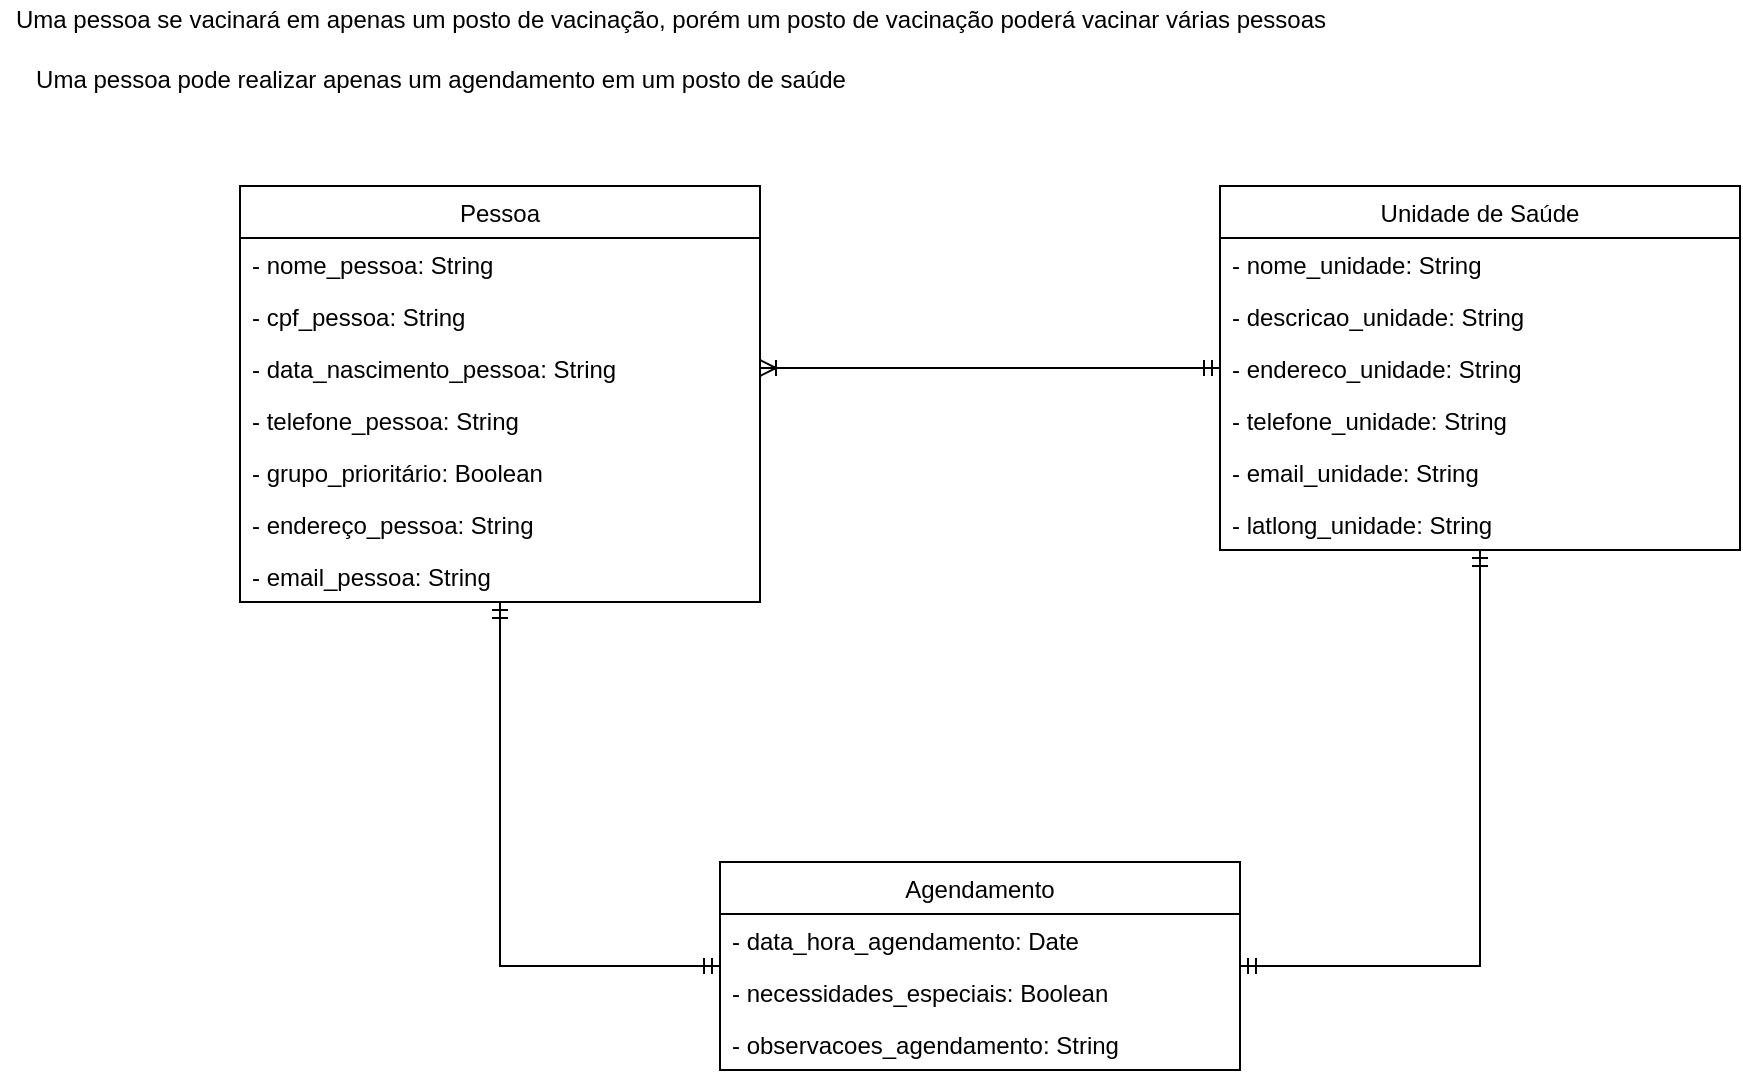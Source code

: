 <mxfile version="14.5.0" type="device"><diagram name="Page-1" id="2ca16b54-16f6-2749-3443-fa8db7711227"><mxGraphModel dx="946" dy="623" grid="1" gridSize="10" guides="1" tooltips="1" connect="1" arrows="1" fold="1" page="1" pageScale="1" pageWidth="1100" pageHeight="850" background="#ffffff" math="0" shadow="0"><root><mxCell id="0"/><mxCell id="1" parent="0"/><mxCell id="NWxCPwSOY0Pe0JFSz5-G-4" value="Uma pessoa se vacinará em apenas um posto de vacinação, porém um posto de vacinação poderá vacinar várias pessoas&lt;br&gt;" style="text;html=1;align=center;verticalAlign=middle;resizable=0;points=[];autosize=1;" vertex="1" parent="1"><mxGeometry x="10" y="150" width="670" height="20" as="geometry"/></mxCell><mxCell id="NWxCPwSOY0Pe0JFSz5-G-43" style="edgeStyle=orthogonalEdgeStyle;rounded=0;orthogonalLoop=1;jettySize=auto;html=1;exitX=0.5;exitY=1;exitDx=0;exitDy=0;startArrow=ERmandOne;startFill=0;endArrow=ERmandOne;endFill=0;" edge="1" parent="1" source="NWxCPwSOY0Pe0JFSz5-G-14" target="NWxCPwSOY0Pe0JFSz5-G-32"><mxGeometry relative="1" as="geometry"><Array as="points"><mxPoint x="260" y="633"/></Array></mxGeometry></mxCell><mxCell id="NWxCPwSOY0Pe0JFSz5-G-14" value="Pessoa" style="swimlane;fontStyle=0;childLayout=stackLayout;horizontal=1;startSize=26;fillColor=none;horizontalStack=0;resizeParent=1;resizeParentMax=0;resizeLast=0;collapsible=1;marginBottom=0;" vertex="1" parent="1"><mxGeometry x="130" y="243" width="260" height="208" as="geometry"/></mxCell><mxCell id="NWxCPwSOY0Pe0JFSz5-G-15" value="- nome_pessoa: String" style="text;strokeColor=none;fillColor=none;align=left;verticalAlign=top;spacingLeft=4;spacingRight=4;overflow=hidden;rotatable=0;points=[[0,0.5],[1,0.5]];portConstraint=eastwest;" vertex="1" parent="NWxCPwSOY0Pe0JFSz5-G-14"><mxGeometry y="26" width="260" height="26" as="geometry"/></mxCell><mxCell id="NWxCPwSOY0Pe0JFSz5-G-16" value="- cpf_pessoa: String" style="text;strokeColor=none;fillColor=none;align=left;verticalAlign=top;spacingLeft=4;spacingRight=4;overflow=hidden;rotatable=0;points=[[0,0.5],[1,0.5]];portConstraint=eastwest;" vertex="1" parent="NWxCPwSOY0Pe0JFSz5-G-14"><mxGeometry y="52" width="260" height="26" as="geometry"/></mxCell><mxCell id="NWxCPwSOY0Pe0JFSz5-G-17" value="- data_nascimento_pessoa: String" style="text;strokeColor=none;fillColor=none;align=left;verticalAlign=top;spacingLeft=4;spacingRight=4;overflow=hidden;rotatable=0;points=[[0,0.5],[1,0.5]];portConstraint=eastwest;" vertex="1" parent="NWxCPwSOY0Pe0JFSz5-G-14"><mxGeometry y="78" width="260" height="26" as="geometry"/></mxCell><mxCell id="NWxCPwSOY0Pe0JFSz5-G-18" value="- telefone_pessoa: String" style="text;strokeColor=none;fillColor=none;align=left;verticalAlign=top;spacingLeft=4;spacingRight=4;overflow=hidden;rotatable=0;points=[[0,0.5],[1,0.5]];portConstraint=eastwest;" vertex="1" parent="NWxCPwSOY0Pe0JFSz5-G-14"><mxGeometry y="104" width="260" height="26" as="geometry"/></mxCell><mxCell id="NWxCPwSOY0Pe0JFSz5-G-20" value="- grupo_prioritário: Boolean" style="text;strokeColor=none;fillColor=none;align=left;verticalAlign=top;spacingLeft=4;spacingRight=4;overflow=hidden;rotatable=0;points=[[0,0.5],[1,0.5]];portConstraint=eastwest;" vertex="1" parent="NWxCPwSOY0Pe0JFSz5-G-14"><mxGeometry y="130" width="260" height="26" as="geometry"/></mxCell><mxCell id="NWxCPwSOY0Pe0JFSz5-G-21" value="- endereço_pessoa: String" style="text;strokeColor=none;fillColor=none;align=left;verticalAlign=top;spacingLeft=4;spacingRight=4;overflow=hidden;rotatable=0;points=[[0,0.5],[1,0.5]];portConstraint=eastwest;" vertex="1" parent="NWxCPwSOY0Pe0JFSz5-G-14"><mxGeometry y="156" width="260" height="26" as="geometry"/></mxCell><mxCell id="NWxCPwSOY0Pe0JFSz5-G-22" value="- email_pessoa: String" style="text;strokeColor=none;fillColor=none;align=left;verticalAlign=top;spacingLeft=4;spacingRight=4;overflow=hidden;rotatable=0;points=[[0,0.5],[1,0.5]];portConstraint=eastwest;" vertex="1" parent="NWxCPwSOY0Pe0JFSz5-G-14"><mxGeometry y="182" width="260" height="26" as="geometry"/></mxCell><mxCell id="NWxCPwSOY0Pe0JFSz5-G-23" value="Uma pessoa pode realizar apenas um agendamento em um posto de saúde" style="text;html=1;align=center;verticalAlign=middle;resizable=0;points=[];autosize=1;" vertex="1" parent="1"><mxGeometry x="20" y="180" width="420" height="20" as="geometry"/></mxCell><mxCell id="NWxCPwSOY0Pe0JFSz5-G-44" style="edgeStyle=orthogonalEdgeStyle;rounded=0;orthogonalLoop=1;jettySize=auto;html=1;exitX=0.5;exitY=1;exitDx=0;exitDy=0;startArrow=ERmandOne;startFill=0;endArrow=ERmandOne;endFill=0;" edge="1" parent="1" source="NWxCPwSOY0Pe0JFSz5-G-24" target="NWxCPwSOY0Pe0JFSz5-G-32"><mxGeometry relative="1" as="geometry"><Array as="points"><mxPoint x="750" y="633"/></Array></mxGeometry></mxCell><mxCell id="NWxCPwSOY0Pe0JFSz5-G-24" value="Unidade de Saúde" style="swimlane;fontStyle=0;childLayout=stackLayout;horizontal=1;startSize=26;fillColor=none;horizontalStack=0;resizeParent=1;resizeParentMax=0;resizeLast=0;collapsible=1;marginBottom=0;" vertex="1" parent="1"><mxGeometry x="620" y="243" width="260" height="182" as="geometry"/></mxCell><mxCell id="NWxCPwSOY0Pe0JFSz5-G-25" value="- nome_unidade: String" style="text;strokeColor=none;fillColor=none;align=left;verticalAlign=top;spacingLeft=4;spacingRight=4;overflow=hidden;rotatable=0;points=[[0,0.5],[1,0.5]];portConstraint=eastwest;" vertex="1" parent="NWxCPwSOY0Pe0JFSz5-G-24"><mxGeometry y="26" width="260" height="26" as="geometry"/></mxCell><mxCell id="NWxCPwSOY0Pe0JFSz5-G-26" value="- descricao_unidade: String" style="text;strokeColor=none;fillColor=none;align=left;verticalAlign=top;spacingLeft=4;spacingRight=4;overflow=hidden;rotatable=0;points=[[0,0.5],[1,0.5]];portConstraint=eastwest;" vertex="1" parent="NWxCPwSOY0Pe0JFSz5-G-24"><mxGeometry y="52" width="260" height="26" as="geometry"/></mxCell><mxCell id="NWxCPwSOY0Pe0JFSz5-G-27" value="- endereco_unidade: String" style="text;strokeColor=none;fillColor=none;align=left;verticalAlign=top;spacingLeft=4;spacingRight=4;overflow=hidden;rotatable=0;points=[[0,0.5],[1,0.5]];portConstraint=eastwest;" vertex="1" parent="NWxCPwSOY0Pe0JFSz5-G-24"><mxGeometry y="78" width="260" height="26" as="geometry"/></mxCell><mxCell id="NWxCPwSOY0Pe0JFSz5-G-28" value="- telefone_unidade: String" style="text;strokeColor=none;fillColor=none;align=left;verticalAlign=top;spacingLeft=4;spacingRight=4;overflow=hidden;rotatable=0;points=[[0,0.5],[1,0.5]];portConstraint=eastwest;" vertex="1" parent="NWxCPwSOY0Pe0JFSz5-G-24"><mxGeometry y="104" width="260" height="26" as="geometry"/></mxCell><mxCell id="NWxCPwSOY0Pe0JFSz5-G-29" value="- email_unidade: String" style="text;strokeColor=none;fillColor=none;align=left;verticalAlign=top;spacingLeft=4;spacingRight=4;overflow=hidden;rotatable=0;points=[[0,0.5],[1,0.5]];portConstraint=eastwest;" vertex="1" parent="NWxCPwSOY0Pe0JFSz5-G-24"><mxGeometry y="130" width="260" height="26" as="geometry"/></mxCell><mxCell id="NWxCPwSOY0Pe0JFSz5-G-30" value="- latlong_unidade: String" style="text;strokeColor=none;fillColor=none;align=left;verticalAlign=top;spacingLeft=4;spacingRight=4;overflow=hidden;rotatable=0;points=[[0,0.5],[1,0.5]];portConstraint=eastwest;" vertex="1" parent="NWxCPwSOY0Pe0JFSz5-G-24"><mxGeometry y="156" width="260" height="26" as="geometry"/></mxCell><mxCell id="NWxCPwSOY0Pe0JFSz5-G-32" value="Agendamento" style="swimlane;fontStyle=0;childLayout=stackLayout;horizontal=1;startSize=26;fillColor=none;horizontalStack=0;resizeParent=1;resizeParentMax=0;resizeLast=0;collapsible=1;marginBottom=0;" vertex="1" parent="1"><mxGeometry x="370" y="581" width="260" height="104" as="geometry"/></mxCell><mxCell id="NWxCPwSOY0Pe0JFSz5-G-33" value="- data_hora_agendamento: Date" style="text;strokeColor=none;fillColor=none;align=left;verticalAlign=top;spacingLeft=4;spacingRight=4;overflow=hidden;rotatable=0;points=[[0,0.5],[1,0.5]];portConstraint=eastwest;" vertex="1" parent="NWxCPwSOY0Pe0JFSz5-G-32"><mxGeometry y="26" width="260" height="26" as="geometry"/></mxCell><mxCell id="NWxCPwSOY0Pe0JFSz5-G-35" value="- necessidades_especiais: Boolean" style="text;strokeColor=none;fillColor=none;align=left;verticalAlign=top;spacingLeft=4;spacingRight=4;overflow=hidden;rotatable=0;points=[[0,0.5],[1,0.5]];portConstraint=eastwest;" vertex="1" parent="NWxCPwSOY0Pe0JFSz5-G-32"><mxGeometry y="52" width="260" height="26" as="geometry"/></mxCell><mxCell id="NWxCPwSOY0Pe0JFSz5-G-36" value="- observacoes_agendamento: String" style="text;strokeColor=none;fillColor=none;align=left;verticalAlign=top;spacingLeft=4;spacingRight=4;overflow=hidden;rotatable=0;points=[[0,0.5],[1,0.5]];portConstraint=eastwest;" vertex="1" parent="NWxCPwSOY0Pe0JFSz5-G-32"><mxGeometry y="78" width="260" height="26" as="geometry"/></mxCell><mxCell id="NWxCPwSOY0Pe0JFSz5-G-39" style="edgeStyle=orthogonalEdgeStyle;rounded=0;orthogonalLoop=1;jettySize=auto;html=1;exitX=1;exitY=0.5;exitDx=0;exitDy=0;startArrow=ERoneToMany;startFill=0;endArrow=ERmandOne;endFill=0;" edge="1" parent="1" source="NWxCPwSOY0Pe0JFSz5-G-17" target="NWxCPwSOY0Pe0JFSz5-G-24"><mxGeometry relative="1" as="geometry"/></mxCell></root></mxGraphModel></diagram></mxfile>